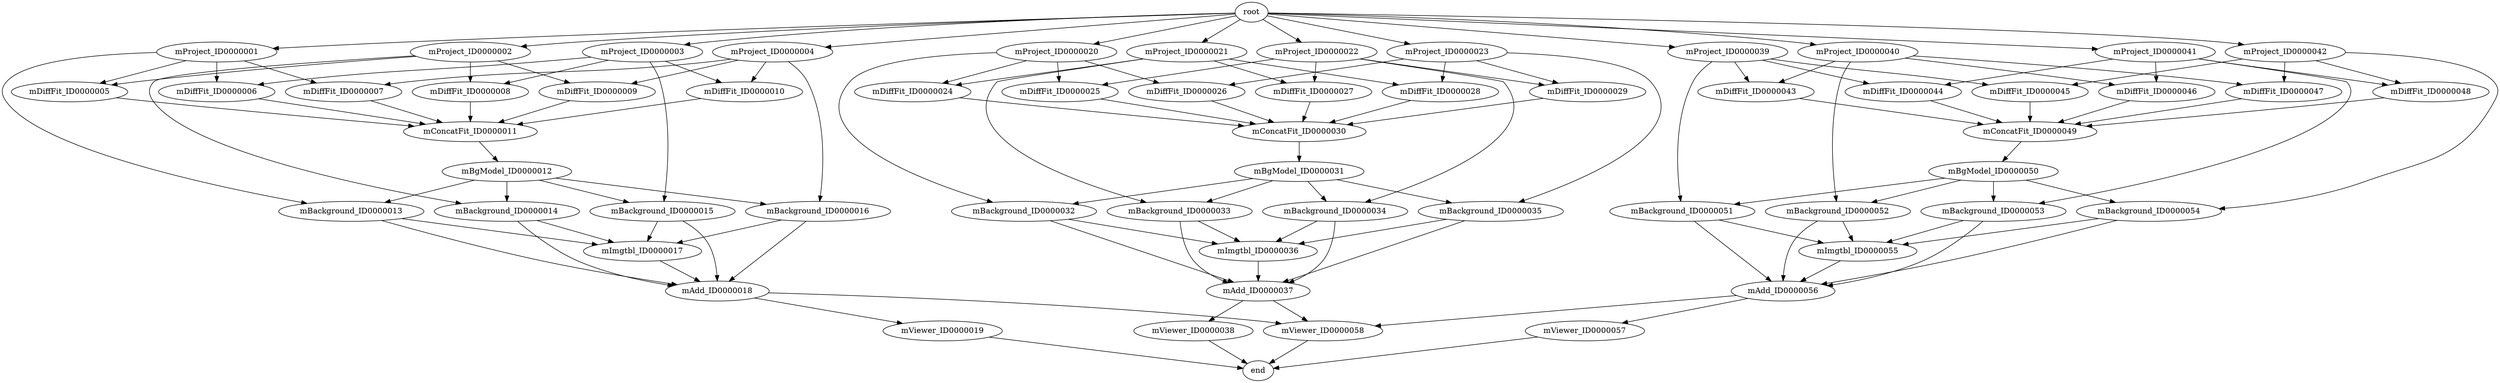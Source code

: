 strict digraph {
mProject_ID0000001 [size=10000000];
mProject_ID0000002 [size=10000000];
mProject_ID0000003 [size=10000000];
mProject_ID0000004 [size=10000000];
mDiffFit_ID0000005 [size=10000000];
mDiffFit_ID0000006 [size=10000000];
mDiffFit_ID0000007 [size=10000000];
mDiffFit_ID0000008 [size=10000000];
mDiffFit_ID0000009 [size=10000000];
mDiffFit_ID0000010 [size=10000000];
mConcatFit_ID0000011 [size=10000000];
mBgModel_ID0000012 [size=10000000];
mBackground_ID0000013 [size=10000000];
mBackground_ID0000014 [size=10000000];
mBackground_ID0000015 [size=10000000];
mBackground_ID0000016 [size=10000000];
mImgtbl_ID0000017 [size=10000000];
mAdd_ID0000018 [size=10000000];
mViewer_ID0000019 [size=10000000];
mProject_ID0000020 [size=10000000];
mProject_ID0000021 [size=10000000];
mProject_ID0000022 [size=10000000];
mProject_ID0000023 [size=10000000];
mDiffFit_ID0000024 [size=10000000];
mDiffFit_ID0000025 [size=10000000];
mDiffFit_ID0000026 [size=10000000];
mDiffFit_ID0000027 [size=10000000];
mDiffFit_ID0000028 [size=10000000];
mDiffFit_ID0000029 [size=10000000];
mConcatFit_ID0000030 [size=10000000];
mBgModel_ID0000031 [size=10000000];
mBackground_ID0000032 [size=10000000];
mBackground_ID0000033 [size=10000000];
mBackground_ID0000034 [size=10000000];
mBackground_ID0000035 [size=10000000];
mImgtbl_ID0000036 [size=10000000];
mAdd_ID0000037 [size=10000000];
mViewer_ID0000038 [size=10000000];
mProject_ID0000039 [size=10000000];
mProject_ID0000040 [size=10000000];
mProject_ID0000041 [size=10000000];
mProject_ID0000042 [size=10000000];
mDiffFit_ID0000043 [size=10000000];
mDiffFit_ID0000044 [size=10000000];
mDiffFit_ID0000045 [size=10000000];
mDiffFit_ID0000046 [size=10000000];
mDiffFit_ID0000047 [size=10000000];
mDiffFit_ID0000048 [size=10000000];
mConcatFit_ID0000049 [size=10000000];
mBgModel_ID0000050 [size=10000000];
mBackground_ID0000051 [size=10000000];
mBackground_ID0000052 [size=10000000];
mBackground_ID0000053 [size=10000000];
mBackground_ID0000054 [size=10000000];
mImgtbl_ID0000055 [size=10000000];
mAdd_ID0000056 [size=10000000];
mViewer_ID0000057 [size=10000000];
mViewer_ID0000058 [size=10000000];
root [size=2];
end [size=2];
mProject_ID0000001 -> mDiffFit_ID0000005 [size=40000000];
mProject_ID0000001 -> mDiffFit_ID0000006 [size=40000000];
mProject_ID0000001 -> mDiffFit_ID0000007 [size=40000000];
mProject_ID0000001 -> mBackground_ID0000013 [size=40000000];
mProject_ID0000002 -> mDiffFit_ID0000005 [size=40000000];
mProject_ID0000002 -> mDiffFit_ID0000008 [size=40000000];
mProject_ID0000002 -> mDiffFit_ID0000009 [size=40000000];
mProject_ID0000002 -> mBackground_ID0000014 [size=40000000];
mProject_ID0000003 -> mDiffFit_ID0000006 [size=40000000];
mProject_ID0000003 -> mDiffFit_ID0000008 [size=40000000];
mProject_ID0000003 -> mDiffFit_ID0000010 [size=40000000];
mProject_ID0000003 -> mBackground_ID0000015 [size=40000000];
mProject_ID0000004 -> mDiffFit_ID0000007 [size=40000000];
mProject_ID0000004 -> mDiffFit_ID0000009 [size=40000000];
mProject_ID0000004 -> mDiffFit_ID0000010 [size=40000000];
mProject_ID0000004 -> mBackground_ID0000016 [size=40000000];
mDiffFit_ID0000005 -> mConcatFit_ID0000011 [size=40000000];
mDiffFit_ID0000006 -> mConcatFit_ID0000011 [size=40000000];
mDiffFit_ID0000007 -> mConcatFit_ID0000011 [size=40000000];
mDiffFit_ID0000008 -> mConcatFit_ID0000011 [size=40000000];
mDiffFit_ID0000009 -> mConcatFit_ID0000011 [size=40000000];
mDiffFit_ID0000010 -> mConcatFit_ID0000011 [size=40000000];
mConcatFit_ID0000011 -> mBgModel_ID0000012 [size=40000000];
mBgModel_ID0000012 -> mBackground_ID0000013 [size=40000000];
mBgModel_ID0000012 -> mBackground_ID0000014 [size=40000000];
mBgModel_ID0000012 -> mBackground_ID0000015 [size=40000000];
mBgModel_ID0000012 -> mBackground_ID0000016 [size=40000000];
mBackground_ID0000013 -> mImgtbl_ID0000017 [size=40000000];
mBackground_ID0000013 -> mAdd_ID0000018 [size=40000000];
mBackground_ID0000014 -> mImgtbl_ID0000017 [size=40000000];
mBackground_ID0000014 -> mAdd_ID0000018 [size=40000000];
mBackground_ID0000015 -> mImgtbl_ID0000017 [size=40000000];
mBackground_ID0000015 -> mAdd_ID0000018 [size=40000000];
mBackground_ID0000016 -> mImgtbl_ID0000017 [size=40000000];
mBackground_ID0000016 -> mAdd_ID0000018 [size=40000000];
mImgtbl_ID0000017 -> mAdd_ID0000018 [size=40000000];
mAdd_ID0000018 -> mViewer_ID0000019 [size=40000000];
mAdd_ID0000018 -> mViewer_ID0000058 [size=40000000];
mViewer_ID0000019 -> end [size=2];
mProject_ID0000020 -> mDiffFit_ID0000024 [size=40000000];
mProject_ID0000020 -> mDiffFit_ID0000025 [size=40000000];
mProject_ID0000020 -> mDiffFit_ID0000026 [size=40000000];
mProject_ID0000020 -> mBackground_ID0000032 [size=40000000];
mProject_ID0000021 -> mDiffFit_ID0000024 [size=40000000];
mProject_ID0000021 -> mDiffFit_ID0000027 [size=40000000];
mProject_ID0000021 -> mDiffFit_ID0000028 [size=40000000];
mProject_ID0000021 -> mBackground_ID0000033 [size=40000000];
mProject_ID0000022 -> mDiffFit_ID0000025 [size=40000000];
mProject_ID0000022 -> mDiffFit_ID0000027 [size=40000000];
mProject_ID0000022 -> mDiffFit_ID0000029 [size=40000000];
mProject_ID0000022 -> mBackground_ID0000034 [size=40000000];
mProject_ID0000023 -> mDiffFit_ID0000026 [size=40000000];
mProject_ID0000023 -> mDiffFit_ID0000028 [size=40000000];
mProject_ID0000023 -> mDiffFit_ID0000029 [size=40000000];
mProject_ID0000023 -> mBackground_ID0000035 [size=40000000];
mDiffFit_ID0000024 -> mConcatFit_ID0000030 [size=40000000];
mDiffFit_ID0000025 -> mConcatFit_ID0000030 [size=40000000];
mDiffFit_ID0000026 -> mConcatFit_ID0000030 [size=40000000];
mDiffFit_ID0000027 -> mConcatFit_ID0000030 [size=40000000];
mDiffFit_ID0000028 -> mConcatFit_ID0000030 [size=40000000];
mDiffFit_ID0000029 -> mConcatFit_ID0000030 [size=40000000];
mConcatFit_ID0000030 -> mBgModel_ID0000031 [size=40000000];
mBgModel_ID0000031 -> mBackground_ID0000032 [size=40000000];
mBgModel_ID0000031 -> mBackground_ID0000033 [size=40000000];
mBgModel_ID0000031 -> mBackground_ID0000034 [size=40000000];
mBgModel_ID0000031 -> mBackground_ID0000035 [size=40000000];
mBackground_ID0000032 -> mImgtbl_ID0000036 [size=40000000];
mBackground_ID0000032 -> mAdd_ID0000037 [size=40000000];
mBackground_ID0000033 -> mImgtbl_ID0000036 [size=40000000];
mBackground_ID0000033 -> mAdd_ID0000037 [size=40000000];
mBackground_ID0000034 -> mImgtbl_ID0000036 [size=40000000];
mBackground_ID0000034 -> mAdd_ID0000037 [size=40000000];
mBackground_ID0000035 -> mImgtbl_ID0000036 [size=40000000];
mBackground_ID0000035 -> mAdd_ID0000037 [size=40000000];
mImgtbl_ID0000036 -> mAdd_ID0000037 [size=40000000];
mAdd_ID0000037 -> mViewer_ID0000038 [size=40000000];
mAdd_ID0000037 -> mViewer_ID0000058 [size=40000000];
mViewer_ID0000038 -> end [size=2];
mProject_ID0000039 -> mDiffFit_ID0000043 [size=40000000];
mProject_ID0000039 -> mDiffFit_ID0000044 [size=40000000];
mProject_ID0000039 -> mDiffFit_ID0000045 [size=40000000];
mProject_ID0000039 -> mBackground_ID0000051 [size=40000000];
mProject_ID0000040 -> mDiffFit_ID0000043 [size=40000000];
mProject_ID0000040 -> mDiffFit_ID0000046 [size=40000000];
mProject_ID0000040 -> mDiffFit_ID0000047 [size=40000000];
mProject_ID0000040 -> mBackground_ID0000052 [size=40000000];
mProject_ID0000041 -> mDiffFit_ID0000044 [size=40000000];
mProject_ID0000041 -> mDiffFit_ID0000046 [size=40000000];
mProject_ID0000041 -> mDiffFit_ID0000048 [size=40000000];
mProject_ID0000041 -> mBackground_ID0000053 [size=40000000];
mProject_ID0000042 -> mDiffFit_ID0000045 [size=40000000];
mProject_ID0000042 -> mDiffFit_ID0000047 [size=40000000];
mProject_ID0000042 -> mDiffFit_ID0000048 [size=40000000];
mProject_ID0000042 -> mBackground_ID0000054 [size=40000000];
mDiffFit_ID0000043 -> mConcatFit_ID0000049 [size=40000000];
mDiffFit_ID0000044 -> mConcatFit_ID0000049 [size=40000000];
mDiffFit_ID0000045 -> mConcatFit_ID0000049 [size=40000000];
mDiffFit_ID0000046 -> mConcatFit_ID0000049 [size=40000000];
mDiffFit_ID0000047 -> mConcatFit_ID0000049 [size=40000000];
mDiffFit_ID0000048 -> mConcatFit_ID0000049 [size=40000000];
mConcatFit_ID0000049 -> mBgModel_ID0000050 [size=40000000];
mBgModel_ID0000050 -> mBackground_ID0000051 [size=40000000];
mBgModel_ID0000050 -> mBackground_ID0000052 [size=40000000];
mBgModel_ID0000050 -> mBackground_ID0000053 [size=40000000];
mBgModel_ID0000050 -> mBackground_ID0000054 [size=40000000];
mBackground_ID0000051 -> mImgtbl_ID0000055 [size=40000000];
mBackground_ID0000051 -> mAdd_ID0000056 [size=40000000];
mBackground_ID0000052 -> mImgtbl_ID0000055 [size=40000000];
mBackground_ID0000052 -> mAdd_ID0000056 [size=40000000];
mBackground_ID0000053 -> mImgtbl_ID0000055 [size=40000000];
mBackground_ID0000053 -> mAdd_ID0000056 [size=40000000];
mBackground_ID0000054 -> mImgtbl_ID0000055 [size=40000000];
mBackground_ID0000054 -> mAdd_ID0000056 [size=40000000];
mImgtbl_ID0000055 -> mAdd_ID0000056 [size=40000000];
mAdd_ID0000056 -> mViewer_ID0000057 [size=40000000];
mAdd_ID0000056 -> mViewer_ID0000058 [size=40000000];
mViewer_ID0000057 -> end [size=2];
mViewer_ID0000058 -> end [size=2];
root -> mProject_ID0000001 [size=2];
root -> mProject_ID0000002 [size=2];
root -> mProject_ID0000003 [size=2];
root -> mProject_ID0000004 [size=2];
root -> mProject_ID0000020 [size=2];
root -> mProject_ID0000021 [size=2];
root -> mProject_ID0000022 [size=2];
root -> mProject_ID0000023 [size=2];
root -> mProject_ID0000039 [size=2];
root -> mProject_ID0000040 [size=2];
root -> mProject_ID0000041 [size=2];
root -> mProject_ID0000042 [size=2];
}

